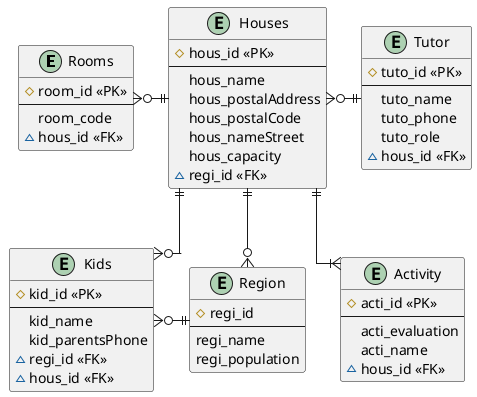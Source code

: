 @startuml Colonies
    skinparam linetype ortho

    entity "Rooms" as R{
        # room_id <<PK>>
        --
        room_code
        ~ hous_id <<FK>>
    }
    entity "Houses" as H{
        # hous_id <<PK>>
        --
        hous_name
        hous_postalAddress
        hous_postalCode
        hous_nameStreet
        hous_capacity
        ~regi_id <<FK>>
    }
    entity "Kids" as K{
        #kid_id <<PK>>
        --
        kid_name
        kid_parentsPhone
        ~regi_id <<FK>>
        ~hous_id <<FK>>
    }
    
    entity "Tutor" as T{
        # tuto_id <<PK>>
        --
        tuto_name
        tuto_phone
        tuto_role
        ~hous_id <<FK>>
    }
    
    entity "Region" as Z{
        # regi_id
        --
        regi_name
        regi_population
    }

    entity "Activity" as A{
        # acti_id <<PK>>
        --
        acti_evaluation
        acti_name
        ~ hous_id <<FK>>
    }

    H ||-left-o{ R
    H ||--o{ K
    H ||--o{ Z
    H ||--|{ A
    H }o-right-|| T
    K }o-right-|| Z

@enduml